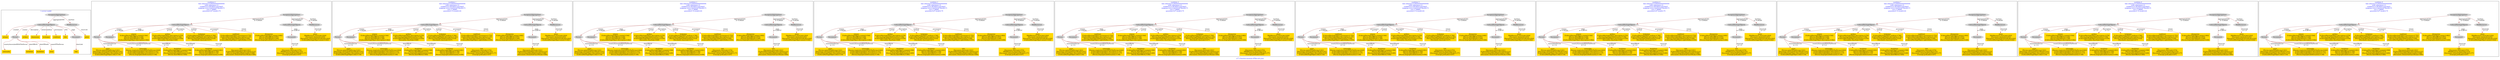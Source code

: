 digraph n0 {
fontcolor="blue"
remincross="true"
label="s17-s-houston-museum-of-fine-arts.json"
subgraph cluster_0 {
label="1-correct model"
n2[style="filled",color="white",fillcolor="lightgray",label="CulturalHeritageObject1"];
n3[shape="plaintext",style="filled",fillcolor="gold",label="artyear"];
n4[style="filled",color="white",fillcolor="lightgray",label="Person1"];
n5[shape="plaintext",style="filled",fillcolor="gold",label="artdesc"];
n6[shape="plaintext",style="filled",fillcolor="gold",label="dimensions"];
n7[shape="plaintext",style="filled",fillcolor="gold",label="technique"];
n8[shape="plaintext",style="filled",fillcolor="gold",label="credittext"];
n9[shape="plaintext",style="filled",fillcolor="gold",label="title"];
n10[style="filled",color="white",fillcolor="lightgray",label="Document1"];
n11[shape="plaintext",style="filled",fillcolor="gold",label="nationality"];
n12[shape="plaintext",style="filled",fillcolor="gold",label="birthDate"];
n13[shape="plaintext",style="filled",fillcolor="gold",label="deathDate"];
n14[shape="plaintext",style="filled",fillcolor="gold",label="artist"];
n15[style="filled",color="white",fillcolor="lightgray",label="EuropeanaAggregation1"];
n16[style="filled",color="white",fillcolor="lightgray",label="WebResource1"];
n17[shape="plaintext",style="filled",fillcolor="gold",label="photo"];
n18[shape="plaintext",style="filled",fillcolor="gold",label="link"];
}
subgraph cluster_1 {
label="candidate 0\nlink coherence:0.9444444444444444\nnode coherence:1.0\nconfidence:0.5819052722078457\nmapping score:0.6245239796248375\ncost:17.96983\n-precision:0.67-recall:0.75"
n20[style="filled",color="white",fillcolor="lightgray",label="CulturalHeritageObject1"];
n21[style="filled",color="white",fillcolor="lightgray",label="Person1"];
n22[style="filled",color="white",fillcolor="lightgray",label="Document1"];
n23[style="filled",color="white",fillcolor="lightgray",label="CulturalHeritageObject2"];
n24[style="filled",color="white",fillcolor="lightgray",label="Document2"];
n25[style="filled",color="white",fillcolor="lightgray",label="EuropeanaAggregation1"];
n26[style="filled",color="white",fillcolor="lightgray",label="WebResource1"];
n27[shape="plaintext",style="filled",fillcolor="gold",label="artist\n[Person,nameOfThePerson,0.421]\n[Document,columnSubClassOfLink,0.231]\n[CulturalHeritageObject,description,0.23]\n[CulturalHeritageObject,title,0.119]"];
n28[shape="plaintext",style="filled",fillcolor="gold",label="artyear\n[CulturalHeritageObject,created,0.544]\n[Person,dateOfBirth,0.226]\n[Person,dateOfDeath,0.168]\n[CulturalHeritageObject,description,0.062]"];
n29[shape="plaintext",style="filled",fillcolor="gold",label="artdesc\n[CulturalHeritageObject,description,0.579]\n[Person,biographicalInformation,0.358]\n[CulturalHeritageObject,provenance,0.034]\n[Document,classLink,0.029]"];
n30[shape="plaintext",style="filled",fillcolor="gold",label="link\n[Document,classLink,0.574]\n[WebResource,classLink,0.212]\n[Document,columnSubClassOfLink,0.177]\n[Concept,prefLabel,0.037]"];
n31[shape="plaintext",style="filled",fillcolor="gold",label="technique\n[CulturalHeritageObject,medium,0.784]\n[CulturalHeritageObject,description,0.181]\n[Person,biographicalInformation,0.018]\n[Document,classLink,0.017]"];
n32[shape="plaintext",style="filled",fillcolor="gold",label="nationality\n[Person,countryAssociatedWithThePerson,0.624]\n[CulturalHeritageObject,description,0.151]\n[CulturalHeritageObject,provenance,0.117]\n[Person,biographicalInformation,0.108]"];
n33[shape="plaintext",style="filled",fillcolor="gold",label="title\n[Document,classLink,0.621]\n[CulturalHeritageObject,description,0.21]\n[Person,biographicalInformation,0.086]\n[Document,columnSubClassOfLink,0.084]"];
n34[shape="plaintext",style="filled",fillcolor="gold",label="deathDate\n[CulturalHeritageObject,created,0.508]\n[Person,dateOfDeath,0.313]\n[Person,biographicalInformation,0.095]\n[Person,dateOfBirth,0.084]"];
n35[shape="plaintext",style="filled",fillcolor="gold",label="birthDate\n[CulturalHeritageObject,created,0.641]\n[Person,dateOfDeath,0.184]\n[Person,dateOfBirth,0.116]\n[Person,biographicalInformation,0.059]"];
n36[shape="plaintext",style="filled",fillcolor="gold",label="credittext\n[CulturalHeritageObject,provenance,0.753]\n[CulturalHeritageObject,description,0.157]\n[Person,biographicalInformation,0.056]\n[CulturalHeritageObject,rightsHolder,0.035]"];
n37[shape="plaintext",style="filled",fillcolor="gold",label="photo\n[WebResource,classLink,0.924]\n[Document,classLink,0.052]\n[Document,columnSubClassOfLink,0.022]\n[CulturalHeritageObject,extent,0.002]"];
n38[shape="plaintext",style="filled",fillcolor="gold",label="dimensions\n[CulturalHeritageObject,extent,0.892]\n[Person,dateOfBirth,0.053]\n[Person,dateOfDeath,0.046]\n[Person,biographicalInformation,0.009]"];
}
subgraph cluster_2 {
label="candidate 1\nlink coherence:0.9444444444444444\nnode coherence:1.0\nconfidence:0.5819052722078457\nmapping score:0.6245239796248375\ncost:17.96983\n-precision:0.72-recall:0.81"
n40[style="filled",color="white",fillcolor="lightgray",label="CulturalHeritageObject1"];
n41[style="filled",color="white",fillcolor="lightgray",label="Person1"];
n42[style="filled",color="white",fillcolor="lightgray",label="Document2"];
n43[style="filled",color="white",fillcolor="lightgray",label="CulturalHeritageObject2"];
n44[style="filled",color="white",fillcolor="lightgray",label="Document1"];
n45[style="filled",color="white",fillcolor="lightgray",label="EuropeanaAggregation1"];
n46[style="filled",color="white",fillcolor="lightgray",label="WebResource1"];
n47[shape="plaintext",style="filled",fillcolor="gold",label="artist\n[Person,nameOfThePerson,0.421]\n[Document,columnSubClassOfLink,0.231]\n[CulturalHeritageObject,description,0.23]\n[CulturalHeritageObject,title,0.119]"];
n48[shape="plaintext",style="filled",fillcolor="gold",label="artyear\n[CulturalHeritageObject,created,0.544]\n[Person,dateOfBirth,0.226]\n[Person,dateOfDeath,0.168]\n[CulturalHeritageObject,description,0.062]"];
n49[shape="plaintext",style="filled",fillcolor="gold",label="artdesc\n[CulturalHeritageObject,description,0.579]\n[Person,biographicalInformation,0.358]\n[CulturalHeritageObject,provenance,0.034]\n[Document,classLink,0.029]"];
n50[shape="plaintext",style="filled",fillcolor="gold",label="link\n[Document,classLink,0.574]\n[WebResource,classLink,0.212]\n[Document,columnSubClassOfLink,0.177]\n[Concept,prefLabel,0.037]"];
n51[shape="plaintext",style="filled",fillcolor="gold",label="technique\n[CulturalHeritageObject,medium,0.784]\n[CulturalHeritageObject,description,0.181]\n[Person,biographicalInformation,0.018]\n[Document,classLink,0.017]"];
n52[shape="plaintext",style="filled",fillcolor="gold",label="nationality\n[Person,countryAssociatedWithThePerson,0.624]\n[CulturalHeritageObject,description,0.151]\n[CulturalHeritageObject,provenance,0.117]\n[Person,biographicalInformation,0.108]"];
n53[shape="plaintext",style="filled",fillcolor="gold",label="title\n[Document,classLink,0.621]\n[CulturalHeritageObject,description,0.21]\n[Person,biographicalInformation,0.086]\n[Document,columnSubClassOfLink,0.084]"];
n54[shape="plaintext",style="filled",fillcolor="gold",label="deathDate\n[CulturalHeritageObject,created,0.508]\n[Person,dateOfDeath,0.313]\n[Person,biographicalInformation,0.095]\n[Person,dateOfBirth,0.084]"];
n55[shape="plaintext",style="filled",fillcolor="gold",label="birthDate\n[CulturalHeritageObject,created,0.641]\n[Person,dateOfDeath,0.184]\n[Person,dateOfBirth,0.116]\n[Person,biographicalInformation,0.059]"];
n56[shape="plaintext",style="filled",fillcolor="gold",label="credittext\n[CulturalHeritageObject,provenance,0.753]\n[CulturalHeritageObject,description,0.157]\n[Person,biographicalInformation,0.056]\n[CulturalHeritageObject,rightsHolder,0.035]"];
n57[shape="plaintext",style="filled",fillcolor="gold",label="photo\n[WebResource,classLink,0.924]\n[Document,classLink,0.052]\n[Document,columnSubClassOfLink,0.022]\n[CulturalHeritageObject,extent,0.002]"];
n58[shape="plaintext",style="filled",fillcolor="gold",label="dimensions\n[CulturalHeritageObject,extent,0.892]\n[Person,dateOfBirth,0.053]\n[Person,dateOfDeath,0.046]\n[Person,biographicalInformation,0.009]"];
}
subgraph cluster_3 {
label="candidate 2\nlink coherence:0.9444444444444444\nnode coherence:1.0\nconfidence:0.5819052722078457\nmapping score:0.6245239796248375\ncost:17.96983\n-precision:0.72-recall:0.81"
n60[style="filled",color="white",fillcolor="lightgray",label="CulturalHeritageObject1"];
n61[style="filled",color="white",fillcolor="lightgray",label="Person1"];
n62[style="filled",color="white",fillcolor="lightgray",label="Document1"];
n63[style="filled",color="white",fillcolor="lightgray",label="CulturalHeritageObject2"];
n64[style="filled",color="white",fillcolor="lightgray",label="Document2"];
n65[style="filled",color="white",fillcolor="lightgray",label="EuropeanaAggregation1"];
n66[style="filled",color="white",fillcolor="lightgray",label="WebResource1"];
n67[shape="plaintext",style="filled",fillcolor="gold",label="artist\n[Person,nameOfThePerson,0.421]\n[Document,columnSubClassOfLink,0.231]\n[CulturalHeritageObject,description,0.23]\n[CulturalHeritageObject,title,0.119]"];
n68[shape="plaintext",style="filled",fillcolor="gold",label="artyear\n[CulturalHeritageObject,created,0.544]\n[Person,dateOfBirth,0.226]\n[Person,dateOfDeath,0.168]\n[CulturalHeritageObject,description,0.062]"];
n69[shape="plaintext",style="filled",fillcolor="gold",label="artdesc\n[CulturalHeritageObject,description,0.579]\n[Person,biographicalInformation,0.358]\n[CulturalHeritageObject,provenance,0.034]\n[Document,classLink,0.029]"];
n70[shape="plaintext",style="filled",fillcolor="gold",label="title\n[Document,classLink,0.621]\n[CulturalHeritageObject,description,0.21]\n[Person,biographicalInformation,0.086]\n[Document,columnSubClassOfLink,0.084]"];
n71[shape="plaintext",style="filled",fillcolor="gold",label="technique\n[CulturalHeritageObject,medium,0.784]\n[CulturalHeritageObject,description,0.181]\n[Person,biographicalInformation,0.018]\n[Document,classLink,0.017]"];
n72[shape="plaintext",style="filled",fillcolor="gold",label="nationality\n[Person,countryAssociatedWithThePerson,0.624]\n[CulturalHeritageObject,description,0.151]\n[CulturalHeritageObject,provenance,0.117]\n[Person,biographicalInformation,0.108]"];
n73[shape="plaintext",style="filled",fillcolor="gold",label="link\n[Document,classLink,0.574]\n[WebResource,classLink,0.212]\n[Document,columnSubClassOfLink,0.177]\n[Concept,prefLabel,0.037]"];
n74[shape="plaintext",style="filled",fillcolor="gold",label="deathDate\n[CulturalHeritageObject,created,0.508]\n[Person,dateOfDeath,0.313]\n[Person,biographicalInformation,0.095]\n[Person,dateOfBirth,0.084]"];
n75[shape="plaintext",style="filled",fillcolor="gold",label="birthDate\n[CulturalHeritageObject,created,0.641]\n[Person,dateOfDeath,0.184]\n[Person,dateOfBirth,0.116]\n[Person,biographicalInformation,0.059]"];
n76[shape="plaintext",style="filled",fillcolor="gold",label="credittext\n[CulturalHeritageObject,provenance,0.753]\n[CulturalHeritageObject,description,0.157]\n[Person,biographicalInformation,0.056]\n[CulturalHeritageObject,rightsHolder,0.035]"];
n77[shape="plaintext",style="filled",fillcolor="gold",label="photo\n[WebResource,classLink,0.924]\n[Document,classLink,0.052]\n[Document,columnSubClassOfLink,0.022]\n[CulturalHeritageObject,extent,0.002]"];
n78[shape="plaintext",style="filled",fillcolor="gold",label="dimensions\n[CulturalHeritageObject,extent,0.892]\n[Person,dateOfBirth,0.053]\n[Person,dateOfDeath,0.046]\n[Person,biographicalInformation,0.009]"];
}
subgraph cluster_4 {
label="candidate 3\nlink coherence:0.9444444444444444\nnode coherence:1.0\nconfidence:0.5819052722078457\nmapping score:0.6245239796248375\ncost:17.96983\n-precision:0.67-recall:0.75"
n80[style="filled",color="white",fillcolor="lightgray",label="CulturalHeritageObject1"];
n81[style="filled",color="white",fillcolor="lightgray",label="Person1"];
n82[style="filled",color="white",fillcolor="lightgray",label="Document2"];
n83[style="filled",color="white",fillcolor="lightgray",label="CulturalHeritageObject2"];
n84[style="filled",color="white",fillcolor="lightgray",label="Document1"];
n85[style="filled",color="white",fillcolor="lightgray",label="EuropeanaAggregation1"];
n86[style="filled",color="white",fillcolor="lightgray",label="WebResource1"];
n87[shape="plaintext",style="filled",fillcolor="gold",label="artist\n[Person,nameOfThePerson,0.421]\n[Document,columnSubClassOfLink,0.231]\n[CulturalHeritageObject,description,0.23]\n[CulturalHeritageObject,title,0.119]"];
n88[shape="plaintext",style="filled",fillcolor="gold",label="artyear\n[CulturalHeritageObject,created,0.544]\n[Person,dateOfBirth,0.226]\n[Person,dateOfDeath,0.168]\n[CulturalHeritageObject,description,0.062]"];
n89[shape="plaintext",style="filled",fillcolor="gold",label="artdesc\n[CulturalHeritageObject,description,0.579]\n[Person,biographicalInformation,0.358]\n[CulturalHeritageObject,provenance,0.034]\n[Document,classLink,0.029]"];
n90[shape="plaintext",style="filled",fillcolor="gold",label="title\n[Document,classLink,0.621]\n[CulturalHeritageObject,description,0.21]\n[Person,biographicalInformation,0.086]\n[Document,columnSubClassOfLink,0.084]"];
n91[shape="plaintext",style="filled",fillcolor="gold",label="technique\n[CulturalHeritageObject,medium,0.784]\n[CulturalHeritageObject,description,0.181]\n[Person,biographicalInformation,0.018]\n[Document,classLink,0.017]"];
n92[shape="plaintext",style="filled",fillcolor="gold",label="nationality\n[Person,countryAssociatedWithThePerson,0.624]\n[CulturalHeritageObject,description,0.151]\n[CulturalHeritageObject,provenance,0.117]\n[Person,biographicalInformation,0.108]"];
n93[shape="plaintext",style="filled",fillcolor="gold",label="link\n[Document,classLink,0.574]\n[WebResource,classLink,0.212]\n[Document,columnSubClassOfLink,0.177]\n[Concept,prefLabel,0.037]"];
n94[shape="plaintext",style="filled",fillcolor="gold",label="deathDate\n[CulturalHeritageObject,created,0.508]\n[Person,dateOfDeath,0.313]\n[Person,biographicalInformation,0.095]\n[Person,dateOfBirth,0.084]"];
n95[shape="plaintext",style="filled",fillcolor="gold",label="birthDate\n[CulturalHeritageObject,created,0.641]\n[Person,dateOfDeath,0.184]\n[Person,dateOfBirth,0.116]\n[Person,biographicalInformation,0.059]"];
n96[shape="plaintext",style="filled",fillcolor="gold",label="credittext\n[CulturalHeritageObject,provenance,0.753]\n[CulturalHeritageObject,description,0.157]\n[Person,biographicalInformation,0.056]\n[CulturalHeritageObject,rightsHolder,0.035]"];
n97[shape="plaintext",style="filled",fillcolor="gold",label="photo\n[WebResource,classLink,0.924]\n[Document,classLink,0.052]\n[Document,columnSubClassOfLink,0.022]\n[CulturalHeritageObject,extent,0.002]"];
n98[shape="plaintext",style="filled",fillcolor="gold",label="dimensions\n[CulturalHeritageObject,extent,0.892]\n[Person,dateOfBirth,0.053]\n[Person,dateOfDeath,0.046]\n[Person,biographicalInformation,0.009]"];
}
subgraph cluster_5 {
label="candidate 4\nlink coherence:0.9444444444444444\nnode coherence:1.0\nconfidence:0.5819052722078457\nmapping score:0.6245239796248375\ncost:17.96983\n-precision:0.67-recall:0.75"
n100[style="filled",color="white",fillcolor="lightgray",label="CulturalHeritageObject1"];
n101[style="filled",color="white",fillcolor="lightgray",label="Person1"];
n102[style="filled",color="white",fillcolor="lightgray",label="Document1"];
n103[style="filled",color="white",fillcolor="lightgray",label="CulturalHeritageObject2"];
n104[style="filled",color="white",fillcolor="lightgray",label="Document2"];
n105[style="filled",color="white",fillcolor="lightgray",label="EuropeanaAggregation1"];
n106[style="filled",color="white",fillcolor="lightgray",label="WebResource1"];
n107[shape="plaintext",style="filled",fillcolor="gold",label="credittext\n[CulturalHeritageObject,provenance,0.753]\n[CulturalHeritageObject,description,0.157]\n[Person,biographicalInformation,0.056]\n[CulturalHeritageObject,rightsHolder,0.035]"];
n108[shape="plaintext",style="filled",fillcolor="gold",label="artist\n[Person,nameOfThePerson,0.421]\n[Document,columnSubClassOfLink,0.231]\n[CulturalHeritageObject,description,0.23]\n[CulturalHeritageObject,title,0.119]"];
n109[shape="plaintext",style="filled",fillcolor="gold",label="artyear\n[CulturalHeritageObject,created,0.544]\n[Person,dateOfBirth,0.226]\n[Person,dateOfDeath,0.168]\n[CulturalHeritageObject,description,0.062]"];
n110[shape="plaintext",style="filled",fillcolor="gold",label="artdesc\n[CulturalHeritageObject,description,0.579]\n[Person,biographicalInformation,0.358]\n[CulturalHeritageObject,provenance,0.034]\n[Document,classLink,0.029]"];
n111[shape="plaintext",style="filled",fillcolor="gold",label="link\n[Document,classLink,0.574]\n[WebResource,classLink,0.212]\n[Document,columnSubClassOfLink,0.177]\n[Concept,prefLabel,0.037]"];
n112[shape="plaintext",style="filled",fillcolor="gold",label="technique\n[CulturalHeritageObject,medium,0.784]\n[CulturalHeritageObject,description,0.181]\n[Person,biographicalInformation,0.018]\n[Document,classLink,0.017]"];
n113[shape="plaintext",style="filled",fillcolor="gold",label="nationality\n[Person,countryAssociatedWithThePerson,0.624]\n[CulturalHeritageObject,description,0.151]\n[CulturalHeritageObject,provenance,0.117]\n[Person,biographicalInformation,0.108]"];
n114[shape="plaintext",style="filled",fillcolor="gold",label="title\n[Document,classLink,0.621]\n[CulturalHeritageObject,description,0.21]\n[Person,biographicalInformation,0.086]\n[Document,columnSubClassOfLink,0.084]"];
n115[shape="plaintext",style="filled",fillcolor="gold",label="deathDate\n[CulturalHeritageObject,created,0.508]\n[Person,dateOfDeath,0.313]\n[Person,biographicalInformation,0.095]\n[Person,dateOfBirth,0.084]"];
n116[shape="plaintext",style="filled",fillcolor="gold",label="birthDate\n[CulturalHeritageObject,created,0.641]\n[Person,dateOfDeath,0.184]\n[Person,dateOfBirth,0.116]\n[Person,biographicalInformation,0.059]"];
n117[shape="plaintext",style="filled",fillcolor="gold",label="photo\n[WebResource,classLink,0.924]\n[Document,classLink,0.052]\n[Document,columnSubClassOfLink,0.022]\n[CulturalHeritageObject,extent,0.002]"];
n118[shape="plaintext",style="filled",fillcolor="gold",label="dimensions\n[CulturalHeritageObject,extent,0.892]\n[Person,dateOfBirth,0.053]\n[Person,dateOfDeath,0.046]\n[Person,biographicalInformation,0.009]"];
}
subgraph cluster_6 {
label="candidate 5\nlink coherence:0.9444444444444444\nnode coherence:1.0\nconfidence:0.5819052722078457\nmapping score:0.6245239796248375\ncost:17.96983\n-precision:0.72-recall:0.81"
n120[style="filled",color="white",fillcolor="lightgray",label="CulturalHeritageObject1"];
n121[style="filled",color="white",fillcolor="lightgray",label="Person1"];
n122[style="filled",color="white",fillcolor="lightgray",label="Document2"];
n123[style="filled",color="white",fillcolor="lightgray",label="CulturalHeritageObject2"];
n124[style="filled",color="white",fillcolor="lightgray",label="Document1"];
n125[style="filled",color="white",fillcolor="lightgray",label="EuropeanaAggregation1"];
n126[style="filled",color="white",fillcolor="lightgray",label="WebResource1"];
n127[shape="plaintext",style="filled",fillcolor="gold",label="credittext\n[CulturalHeritageObject,provenance,0.753]\n[CulturalHeritageObject,description,0.157]\n[Person,biographicalInformation,0.056]\n[CulturalHeritageObject,rightsHolder,0.035]"];
n128[shape="plaintext",style="filled",fillcolor="gold",label="artist\n[Person,nameOfThePerson,0.421]\n[Document,columnSubClassOfLink,0.231]\n[CulturalHeritageObject,description,0.23]\n[CulturalHeritageObject,title,0.119]"];
n129[shape="plaintext",style="filled",fillcolor="gold",label="artyear\n[CulturalHeritageObject,created,0.544]\n[Person,dateOfBirth,0.226]\n[Person,dateOfDeath,0.168]\n[CulturalHeritageObject,description,0.062]"];
n130[shape="plaintext",style="filled",fillcolor="gold",label="artdesc\n[CulturalHeritageObject,description,0.579]\n[Person,biographicalInformation,0.358]\n[CulturalHeritageObject,provenance,0.034]\n[Document,classLink,0.029]"];
n131[shape="plaintext",style="filled",fillcolor="gold",label="link\n[Document,classLink,0.574]\n[WebResource,classLink,0.212]\n[Document,columnSubClassOfLink,0.177]\n[Concept,prefLabel,0.037]"];
n132[shape="plaintext",style="filled",fillcolor="gold",label="technique\n[CulturalHeritageObject,medium,0.784]\n[CulturalHeritageObject,description,0.181]\n[Person,biographicalInformation,0.018]\n[Document,classLink,0.017]"];
n133[shape="plaintext",style="filled",fillcolor="gold",label="nationality\n[Person,countryAssociatedWithThePerson,0.624]\n[CulturalHeritageObject,description,0.151]\n[CulturalHeritageObject,provenance,0.117]\n[Person,biographicalInformation,0.108]"];
n134[shape="plaintext",style="filled",fillcolor="gold",label="title\n[Document,classLink,0.621]\n[CulturalHeritageObject,description,0.21]\n[Person,biographicalInformation,0.086]\n[Document,columnSubClassOfLink,0.084]"];
n135[shape="plaintext",style="filled",fillcolor="gold",label="deathDate\n[CulturalHeritageObject,created,0.508]\n[Person,dateOfDeath,0.313]\n[Person,biographicalInformation,0.095]\n[Person,dateOfBirth,0.084]"];
n136[shape="plaintext",style="filled",fillcolor="gold",label="birthDate\n[CulturalHeritageObject,created,0.641]\n[Person,dateOfDeath,0.184]\n[Person,dateOfBirth,0.116]\n[Person,biographicalInformation,0.059]"];
n137[shape="plaintext",style="filled",fillcolor="gold",label="photo\n[WebResource,classLink,0.924]\n[Document,classLink,0.052]\n[Document,columnSubClassOfLink,0.022]\n[CulturalHeritageObject,extent,0.002]"];
n138[shape="plaintext",style="filled",fillcolor="gold",label="dimensions\n[CulturalHeritageObject,extent,0.892]\n[Person,dateOfBirth,0.053]\n[Person,dateOfDeath,0.046]\n[Person,biographicalInformation,0.009]"];
}
subgraph cluster_7 {
label="candidate 6\nlink coherence:0.9444444444444444\nnode coherence:1.0\nconfidence:0.5819052722078457\nmapping score:0.6245239796248375\ncost:17.96993\n-precision:0.67-recall:0.75"
n140[style="filled",color="white",fillcolor="lightgray",label="CulturalHeritageObject1"];
n141[style="filled",color="white",fillcolor="lightgray",label="Person2"];
n142[style="filled",color="white",fillcolor="lightgray",label="Document1"];
n143[style="filled",color="white",fillcolor="lightgray",label="CulturalHeritageObject2"];
n144[style="filled",color="white",fillcolor="lightgray",label="Document2"];
n145[style="filled",color="white",fillcolor="lightgray",label="EuropeanaAggregation1"];
n146[style="filled",color="white",fillcolor="lightgray",label="WebResource1"];
n147[shape="plaintext",style="filled",fillcolor="gold",label="artist\n[Person,nameOfThePerson,0.421]\n[Document,columnSubClassOfLink,0.231]\n[CulturalHeritageObject,description,0.23]\n[CulturalHeritageObject,title,0.119]"];
n148[shape="plaintext",style="filled",fillcolor="gold",label="artyear\n[CulturalHeritageObject,created,0.544]\n[Person,dateOfBirth,0.226]\n[Person,dateOfDeath,0.168]\n[CulturalHeritageObject,description,0.062]"];
n149[shape="plaintext",style="filled",fillcolor="gold",label="artdesc\n[CulturalHeritageObject,description,0.579]\n[Person,biographicalInformation,0.358]\n[CulturalHeritageObject,provenance,0.034]\n[Document,classLink,0.029]"];
n150[shape="plaintext",style="filled",fillcolor="gold",label="link\n[Document,classLink,0.574]\n[WebResource,classLink,0.212]\n[Document,columnSubClassOfLink,0.177]\n[Concept,prefLabel,0.037]"];
n151[shape="plaintext",style="filled",fillcolor="gold",label="technique\n[CulturalHeritageObject,medium,0.784]\n[CulturalHeritageObject,description,0.181]\n[Person,biographicalInformation,0.018]\n[Document,classLink,0.017]"];
n152[shape="plaintext",style="filled",fillcolor="gold",label="title\n[Document,classLink,0.621]\n[CulturalHeritageObject,description,0.21]\n[Person,biographicalInformation,0.086]\n[Document,columnSubClassOfLink,0.084]"];
n153[shape="plaintext",style="filled",fillcolor="gold",label="nationality\n[Person,countryAssociatedWithThePerson,0.624]\n[CulturalHeritageObject,description,0.151]\n[CulturalHeritageObject,provenance,0.117]\n[Person,biographicalInformation,0.108]"];
n154[shape="plaintext",style="filled",fillcolor="gold",label="birthDate\n[CulturalHeritageObject,created,0.641]\n[Person,dateOfDeath,0.184]\n[Person,dateOfBirth,0.116]\n[Person,biographicalInformation,0.059]"];
n155[shape="plaintext",style="filled",fillcolor="gold",label="deathDate\n[CulturalHeritageObject,created,0.508]\n[Person,dateOfDeath,0.313]\n[Person,biographicalInformation,0.095]\n[Person,dateOfBirth,0.084]"];
n156[shape="plaintext",style="filled",fillcolor="gold",label="credittext\n[CulturalHeritageObject,provenance,0.753]\n[CulturalHeritageObject,description,0.157]\n[Person,biographicalInformation,0.056]\n[CulturalHeritageObject,rightsHolder,0.035]"];
n157[shape="plaintext",style="filled",fillcolor="gold",label="photo\n[WebResource,classLink,0.924]\n[Document,classLink,0.052]\n[Document,columnSubClassOfLink,0.022]\n[CulturalHeritageObject,extent,0.002]"];
n158[shape="plaintext",style="filled",fillcolor="gold",label="dimensions\n[CulturalHeritageObject,extent,0.892]\n[Person,dateOfBirth,0.053]\n[Person,dateOfDeath,0.046]\n[Person,biographicalInformation,0.009]"];
}
subgraph cluster_8 {
label="candidate 7\nlink coherence:0.9444444444444444\nnode coherence:1.0\nconfidence:0.5819052722078457\nmapping score:0.6245239796248375\ncost:17.96993\n-precision:0.72-recall:0.81"
n160[style="filled",color="white",fillcolor="lightgray",label="CulturalHeritageObject1"];
n161[style="filled",color="white",fillcolor="lightgray",label="Person2"];
n162[style="filled",color="white",fillcolor="lightgray",label="Document2"];
n163[style="filled",color="white",fillcolor="lightgray",label="CulturalHeritageObject2"];
n164[style="filled",color="white",fillcolor="lightgray",label="Document1"];
n165[style="filled",color="white",fillcolor="lightgray",label="EuropeanaAggregation1"];
n166[style="filled",color="white",fillcolor="lightgray",label="WebResource1"];
n167[shape="plaintext",style="filled",fillcolor="gold",label="artist\n[Person,nameOfThePerson,0.421]\n[Document,columnSubClassOfLink,0.231]\n[CulturalHeritageObject,description,0.23]\n[CulturalHeritageObject,title,0.119]"];
n168[shape="plaintext",style="filled",fillcolor="gold",label="artyear\n[CulturalHeritageObject,created,0.544]\n[Person,dateOfBirth,0.226]\n[Person,dateOfDeath,0.168]\n[CulturalHeritageObject,description,0.062]"];
n169[shape="plaintext",style="filled",fillcolor="gold",label="artdesc\n[CulturalHeritageObject,description,0.579]\n[Person,biographicalInformation,0.358]\n[CulturalHeritageObject,provenance,0.034]\n[Document,classLink,0.029]"];
n170[shape="plaintext",style="filled",fillcolor="gold",label="link\n[Document,classLink,0.574]\n[WebResource,classLink,0.212]\n[Document,columnSubClassOfLink,0.177]\n[Concept,prefLabel,0.037]"];
n171[shape="plaintext",style="filled",fillcolor="gold",label="technique\n[CulturalHeritageObject,medium,0.784]\n[CulturalHeritageObject,description,0.181]\n[Person,biographicalInformation,0.018]\n[Document,classLink,0.017]"];
n172[shape="plaintext",style="filled",fillcolor="gold",label="title\n[Document,classLink,0.621]\n[CulturalHeritageObject,description,0.21]\n[Person,biographicalInformation,0.086]\n[Document,columnSubClassOfLink,0.084]"];
n173[shape="plaintext",style="filled",fillcolor="gold",label="nationality\n[Person,countryAssociatedWithThePerson,0.624]\n[CulturalHeritageObject,description,0.151]\n[CulturalHeritageObject,provenance,0.117]\n[Person,biographicalInformation,0.108]"];
n174[shape="plaintext",style="filled",fillcolor="gold",label="birthDate\n[CulturalHeritageObject,created,0.641]\n[Person,dateOfDeath,0.184]\n[Person,dateOfBirth,0.116]\n[Person,biographicalInformation,0.059]"];
n175[shape="plaintext",style="filled",fillcolor="gold",label="deathDate\n[CulturalHeritageObject,created,0.508]\n[Person,dateOfDeath,0.313]\n[Person,biographicalInformation,0.095]\n[Person,dateOfBirth,0.084]"];
n176[shape="plaintext",style="filled",fillcolor="gold",label="credittext\n[CulturalHeritageObject,provenance,0.753]\n[CulturalHeritageObject,description,0.157]\n[Person,biographicalInformation,0.056]\n[CulturalHeritageObject,rightsHolder,0.035]"];
n177[shape="plaintext",style="filled",fillcolor="gold",label="photo\n[WebResource,classLink,0.924]\n[Document,classLink,0.052]\n[Document,columnSubClassOfLink,0.022]\n[CulturalHeritageObject,extent,0.002]"];
n178[shape="plaintext",style="filled",fillcolor="gold",label="dimensions\n[CulturalHeritageObject,extent,0.892]\n[Person,dateOfBirth,0.053]\n[Person,dateOfDeath,0.046]\n[Person,biographicalInformation,0.009]"];
}
subgraph cluster_9 {
label="candidate 8\nlink coherence:0.9444444444444444\nnode coherence:1.0\nconfidence:0.5819052722078457\nmapping score:0.6245239796248375\ncost:17.96993\n-precision:0.72-recall:0.81"
n180[style="filled",color="white",fillcolor="lightgray",label="CulturalHeritageObject1"];
n181[style="filled",color="white",fillcolor="lightgray",label="Person2"];
n182[style="filled",color="white",fillcolor="lightgray",label="Document1"];
n183[style="filled",color="white",fillcolor="lightgray",label="CulturalHeritageObject2"];
n184[style="filled",color="white",fillcolor="lightgray",label="Document2"];
n185[style="filled",color="white",fillcolor="lightgray",label="EuropeanaAggregation1"];
n186[style="filled",color="white",fillcolor="lightgray",label="WebResource1"];
n187[shape="plaintext",style="filled",fillcolor="gold",label="artist\n[Person,nameOfThePerson,0.421]\n[Document,columnSubClassOfLink,0.231]\n[CulturalHeritageObject,description,0.23]\n[CulturalHeritageObject,title,0.119]"];
n188[shape="plaintext",style="filled",fillcolor="gold",label="artyear\n[CulturalHeritageObject,created,0.544]\n[Person,dateOfBirth,0.226]\n[Person,dateOfDeath,0.168]\n[CulturalHeritageObject,description,0.062]"];
n189[shape="plaintext",style="filled",fillcolor="gold",label="artdesc\n[CulturalHeritageObject,description,0.579]\n[Person,biographicalInformation,0.358]\n[CulturalHeritageObject,provenance,0.034]\n[Document,classLink,0.029]"];
n190[shape="plaintext",style="filled",fillcolor="gold",label="title\n[Document,classLink,0.621]\n[CulturalHeritageObject,description,0.21]\n[Person,biographicalInformation,0.086]\n[Document,columnSubClassOfLink,0.084]"];
n191[shape="plaintext",style="filled",fillcolor="gold",label="technique\n[CulturalHeritageObject,medium,0.784]\n[CulturalHeritageObject,description,0.181]\n[Person,biographicalInformation,0.018]\n[Document,classLink,0.017]"];
n192[shape="plaintext",style="filled",fillcolor="gold",label="link\n[Document,classLink,0.574]\n[WebResource,classLink,0.212]\n[Document,columnSubClassOfLink,0.177]\n[Concept,prefLabel,0.037]"];
n193[shape="plaintext",style="filled",fillcolor="gold",label="nationality\n[Person,countryAssociatedWithThePerson,0.624]\n[CulturalHeritageObject,description,0.151]\n[CulturalHeritageObject,provenance,0.117]\n[Person,biographicalInformation,0.108]"];
n194[shape="plaintext",style="filled",fillcolor="gold",label="birthDate\n[CulturalHeritageObject,created,0.641]\n[Person,dateOfDeath,0.184]\n[Person,dateOfBirth,0.116]\n[Person,biographicalInformation,0.059]"];
n195[shape="plaintext",style="filled",fillcolor="gold",label="deathDate\n[CulturalHeritageObject,created,0.508]\n[Person,dateOfDeath,0.313]\n[Person,biographicalInformation,0.095]\n[Person,dateOfBirth,0.084]"];
n196[shape="plaintext",style="filled",fillcolor="gold",label="credittext\n[CulturalHeritageObject,provenance,0.753]\n[CulturalHeritageObject,description,0.157]\n[Person,biographicalInformation,0.056]\n[CulturalHeritageObject,rightsHolder,0.035]"];
n197[shape="plaintext",style="filled",fillcolor="gold",label="photo\n[WebResource,classLink,0.924]\n[Document,classLink,0.052]\n[Document,columnSubClassOfLink,0.022]\n[CulturalHeritageObject,extent,0.002]"];
n198[shape="plaintext",style="filled",fillcolor="gold",label="dimensions\n[CulturalHeritageObject,extent,0.892]\n[Person,dateOfBirth,0.053]\n[Person,dateOfDeath,0.046]\n[Person,biographicalInformation,0.009]"];
}
subgraph cluster_10 {
label="candidate 9\nlink coherence:0.9444444444444444\nnode coherence:1.0\nconfidence:0.5819052722078457\nmapping score:0.6245239796248375\ncost:17.96993\n-precision:0.67-recall:0.75"
n200[style="filled",color="white",fillcolor="lightgray",label="CulturalHeritageObject1"];
n201[style="filled",color="white",fillcolor="lightgray",label="Person2"];
n202[style="filled",color="white",fillcolor="lightgray",label="Document2"];
n203[style="filled",color="white",fillcolor="lightgray",label="CulturalHeritageObject2"];
n204[style="filled",color="white",fillcolor="lightgray",label="Document1"];
n205[style="filled",color="white",fillcolor="lightgray",label="EuropeanaAggregation1"];
n206[style="filled",color="white",fillcolor="lightgray",label="WebResource1"];
n207[shape="plaintext",style="filled",fillcolor="gold",label="artist\n[Person,nameOfThePerson,0.421]\n[Document,columnSubClassOfLink,0.231]\n[CulturalHeritageObject,description,0.23]\n[CulturalHeritageObject,title,0.119]"];
n208[shape="plaintext",style="filled",fillcolor="gold",label="artyear\n[CulturalHeritageObject,created,0.544]\n[Person,dateOfBirth,0.226]\n[Person,dateOfDeath,0.168]\n[CulturalHeritageObject,description,0.062]"];
n209[shape="plaintext",style="filled",fillcolor="gold",label="artdesc\n[CulturalHeritageObject,description,0.579]\n[Person,biographicalInformation,0.358]\n[CulturalHeritageObject,provenance,0.034]\n[Document,classLink,0.029]"];
n210[shape="plaintext",style="filled",fillcolor="gold",label="title\n[Document,classLink,0.621]\n[CulturalHeritageObject,description,0.21]\n[Person,biographicalInformation,0.086]\n[Document,columnSubClassOfLink,0.084]"];
n211[shape="plaintext",style="filled",fillcolor="gold",label="technique\n[CulturalHeritageObject,medium,0.784]\n[CulturalHeritageObject,description,0.181]\n[Person,biographicalInformation,0.018]\n[Document,classLink,0.017]"];
n212[shape="plaintext",style="filled",fillcolor="gold",label="link\n[Document,classLink,0.574]\n[WebResource,classLink,0.212]\n[Document,columnSubClassOfLink,0.177]\n[Concept,prefLabel,0.037]"];
n213[shape="plaintext",style="filled",fillcolor="gold",label="nationality\n[Person,countryAssociatedWithThePerson,0.624]\n[CulturalHeritageObject,description,0.151]\n[CulturalHeritageObject,provenance,0.117]\n[Person,biographicalInformation,0.108]"];
n214[shape="plaintext",style="filled",fillcolor="gold",label="birthDate\n[CulturalHeritageObject,created,0.641]\n[Person,dateOfDeath,0.184]\n[Person,dateOfBirth,0.116]\n[Person,biographicalInformation,0.059]"];
n215[shape="plaintext",style="filled",fillcolor="gold",label="deathDate\n[CulturalHeritageObject,created,0.508]\n[Person,dateOfDeath,0.313]\n[Person,biographicalInformation,0.095]\n[Person,dateOfBirth,0.084]"];
n216[shape="plaintext",style="filled",fillcolor="gold",label="credittext\n[CulturalHeritageObject,provenance,0.753]\n[CulturalHeritageObject,description,0.157]\n[Person,biographicalInformation,0.056]\n[CulturalHeritageObject,rightsHolder,0.035]"];
n217[shape="plaintext",style="filled",fillcolor="gold",label="photo\n[WebResource,classLink,0.924]\n[Document,classLink,0.052]\n[Document,columnSubClassOfLink,0.022]\n[CulturalHeritageObject,extent,0.002]"];
n218[shape="plaintext",style="filled",fillcolor="gold",label="dimensions\n[CulturalHeritageObject,extent,0.892]\n[Person,dateOfBirth,0.053]\n[Person,dateOfDeath,0.046]\n[Person,biographicalInformation,0.009]"];
}
n2 -> n3[color="brown",fontcolor="black",label="created"]
n2 -> n4[color="brown",fontcolor="black",label="creator"]
n2 -> n5[color="brown",fontcolor="black",label="description"]
n2 -> n6[color="brown",fontcolor="black",label="extent"]
n2 -> n7[color="brown",fontcolor="black",label="medium"]
n2 -> n8[color="brown",fontcolor="black",label="provenance"]
n2 -> n9[color="brown",fontcolor="black",label="title"]
n2 -> n10[color="brown",fontcolor="black",label="page"]
n4 -> n11[color="brown",fontcolor="black",label="countryAssociatedWithThePerson"]
n4 -> n12[color="brown",fontcolor="black",label="dateOfBirth"]
n4 -> n13[color="brown",fontcolor="black",label="dateOfDeath"]
n4 -> n14[color="brown",fontcolor="black",label="nameOfThePerson"]
n15 -> n2[color="brown",fontcolor="black",label="aggregatedCHO"]
n15 -> n16[color="brown",fontcolor="black",label="hasView"]
n16 -> n17[color="brown",fontcolor="black",label="classLink"]
n10 -> n18[color="brown",fontcolor="black",label="classLink"]
n20 -> n21[color="brown",fontcolor="black",label="creator\nw=0.99294"]
n20 -> n22[color="brown",fontcolor="black",label="page\nw=0.99757"]
n23 -> n24[color="brown",fontcolor="black",label="page\nw=0.99757"]
n25 -> n20[color="brown",fontcolor="black",label="aggregatedCHO\nw=0.99405"]
n25 -> n23[color="brown",fontcolor="black",label="aggregatedCHO\nw=0.99405"]
n25 -> n26[color="brown",fontcolor="black",label="hasView\nw=0.99365"]
n21 -> n27[color="brown",fontcolor="black",label="nameOfThePerson\nw=1.0"]
n20 -> n28[color="brown",fontcolor="black",label="created\nw=1.0"]
n20 -> n29[color="brown",fontcolor="black",label="description\nw=1.0"]
n24 -> n30[color="brown",fontcolor="black",label="classLink\nw=1.0"]
n20 -> n31[color="brown",fontcolor="black",label="medium\nw=1.0"]
n21 -> n32[color="brown",fontcolor="black",label="countryAssociatedWithThePerson\nw=1.0"]
n22 -> n33[color="brown",fontcolor="black",label="classLink\nw=1.0"]
n21 -> n34[color="brown",fontcolor="black",label="dateOfBirth\nw=1.0"]
n21 -> n35[color="brown",fontcolor="black",label="dateOfDeath\nw=1.0"]
n20 -> n36[color="brown",fontcolor="black",label="provenance\nw=1.0"]
n26 -> n37[color="brown",fontcolor="black",label="classLink\nw=1.0"]
n20 -> n38[color="brown",fontcolor="black",label="extent\nw=1.0"]
n40 -> n41[color="brown",fontcolor="black",label="creator\nw=0.99294"]
n40 -> n42[color="brown",fontcolor="black",label="page\nw=0.99757"]
n43 -> n44[color="brown",fontcolor="black",label="page\nw=0.99757"]
n45 -> n40[color="brown",fontcolor="black",label="aggregatedCHO\nw=0.99405"]
n45 -> n43[color="brown",fontcolor="black",label="aggregatedCHO\nw=0.99405"]
n45 -> n46[color="brown",fontcolor="black",label="hasView\nw=0.99365"]
n41 -> n47[color="brown",fontcolor="black",label="nameOfThePerson\nw=1.0"]
n40 -> n48[color="brown",fontcolor="black",label="created\nw=1.0"]
n40 -> n49[color="brown",fontcolor="black",label="description\nw=1.0"]
n42 -> n50[color="brown",fontcolor="black",label="classLink\nw=1.0"]
n40 -> n51[color="brown",fontcolor="black",label="medium\nw=1.0"]
n41 -> n52[color="brown",fontcolor="black",label="countryAssociatedWithThePerson\nw=1.0"]
n44 -> n53[color="brown",fontcolor="black",label="classLink\nw=1.0"]
n41 -> n54[color="brown",fontcolor="black",label="dateOfBirth\nw=1.0"]
n41 -> n55[color="brown",fontcolor="black",label="dateOfDeath\nw=1.0"]
n40 -> n56[color="brown",fontcolor="black",label="provenance\nw=1.0"]
n46 -> n57[color="brown",fontcolor="black",label="classLink\nw=1.0"]
n40 -> n58[color="brown",fontcolor="black",label="extent\nw=1.0"]
n60 -> n61[color="brown",fontcolor="black",label="creator\nw=0.99294"]
n60 -> n62[color="brown",fontcolor="black",label="page\nw=0.99757"]
n63 -> n64[color="brown",fontcolor="black",label="page\nw=0.99757"]
n65 -> n60[color="brown",fontcolor="black",label="aggregatedCHO\nw=0.99405"]
n65 -> n63[color="brown",fontcolor="black",label="aggregatedCHO\nw=0.99405"]
n65 -> n66[color="brown",fontcolor="black",label="hasView\nw=0.99365"]
n61 -> n67[color="brown",fontcolor="black",label="nameOfThePerson\nw=1.0"]
n60 -> n68[color="brown",fontcolor="black",label="created\nw=1.0"]
n60 -> n69[color="brown",fontcolor="black",label="description\nw=1.0"]
n64 -> n70[color="brown",fontcolor="black",label="classLink\nw=1.0"]
n60 -> n71[color="brown",fontcolor="black",label="medium\nw=1.0"]
n61 -> n72[color="brown",fontcolor="black",label="countryAssociatedWithThePerson\nw=1.0"]
n62 -> n73[color="brown",fontcolor="black",label="classLink\nw=1.0"]
n61 -> n74[color="brown",fontcolor="black",label="dateOfBirth\nw=1.0"]
n61 -> n75[color="brown",fontcolor="black",label="dateOfDeath\nw=1.0"]
n60 -> n76[color="brown",fontcolor="black",label="provenance\nw=1.0"]
n66 -> n77[color="brown",fontcolor="black",label="classLink\nw=1.0"]
n60 -> n78[color="brown",fontcolor="black",label="extent\nw=1.0"]
n80 -> n81[color="brown",fontcolor="black",label="creator\nw=0.99294"]
n80 -> n82[color="brown",fontcolor="black",label="page\nw=0.99757"]
n83 -> n84[color="brown",fontcolor="black",label="page\nw=0.99757"]
n85 -> n80[color="brown",fontcolor="black",label="aggregatedCHO\nw=0.99405"]
n85 -> n83[color="brown",fontcolor="black",label="aggregatedCHO\nw=0.99405"]
n85 -> n86[color="brown",fontcolor="black",label="hasView\nw=0.99365"]
n81 -> n87[color="brown",fontcolor="black",label="nameOfThePerson\nw=1.0"]
n80 -> n88[color="brown",fontcolor="black",label="created\nw=1.0"]
n80 -> n89[color="brown",fontcolor="black",label="description\nw=1.0"]
n82 -> n90[color="brown",fontcolor="black",label="classLink\nw=1.0"]
n80 -> n91[color="brown",fontcolor="black",label="medium\nw=1.0"]
n81 -> n92[color="brown",fontcolor="black",label="countryAssociatedWithThePerson\nw=1.0"]
n84 -> n93[color="brown",fontcolor="black",label="classLink\nw=1.0"]
n81 -> n94[color="brown",fontcolor="black",label="dateOfBirth\nw=1.0"]
n81 -> n95[color="brown",fontcolor="black",label="dateOfDeath\nw=1.0"]
n80 -> n96[color="brown",fontcolor="black",label="provenance\nw=1.0"]
n86 -> n97[color="brown",fontcolor="black",label="classLink\nw=1.0"]
n80 -> n98[color="brown",fontcolor="black",label="extent\nw=1.0"]
n100 -> n101[color="brown",fontcolor="black",label="creator\nw=0.99294"]
n100 -> n102[color="brown",fontcolor="black",label="page\nw=0.99757"]
n103 -> n104[color="brown",fontcolor="black",label="page\nw=0.99757"]
n105 -> n100[color="brown",fontcolor="black",label="aggregatedCHO\nw=0.99405"]
n105 -> n103[color="brown",fontcolor="black",label="aggregatedCHO\nw=0.99405"]
n105 -> n106[color="brown",fontcolor="black",label="hasView\nw=0.99365"]
n100 -> n107[color="brown",fontcolor="black",label="provenance\nw=1.0"]
n101 -> n108[color="brown",fontcolor="black",label="nameOfThePerson\nw=1.0"]
n100 -> n109[color="brown",fontcolor="black",label="created\nw=1.0"]
n100 -> n110[color="brown",fontcolor="black",label="description\nw=1.0"]
n104 -> n111[color="brown",fontcolor="black",label="classLink\nw=1.0"]
n100 -> n112[color="brown",fontcolor="black",label="medium\nw=1.0"]
n101 -> n113[color="brown",fontcolor="black",label="countryAssociatedWithThePerson\nw=1.0"]
n102 -> n114[color="brown",fontcolor="black",label="classLink\nw=1.0"]
n101 -> n115[color="brown",fontcolor="black",label="dateOfBirth\nw=1.0"]
n101 -> n116[color="brown",fontcolor="black",label="dateOfDeath\nw=1.0"]
n106 -> n117[color="brown",fontcolor="black",label="classLink\nw=1.0"]
n100 -> n118[color="brown",fontcolor="black",label="extent\nw=1.0"]
n120 -> n121[color="brown",fontcolor="black",label="creator\nw=0.99294"]
n120 -> n122[color="brown",fontcolor="black",label="page\nw=0.99757"]
n123 -> n124[color="brown",fontcolor="black",label="page\nw=0.99757"]
n125 -> n120[color="brown",fontcolor="black",label="aggregatedCHO\nw=0.99405"]
n125 -> n123[color="brown",fontcolor="black",label="aggregatedCHO\nw=0.99405"]
n125 -> n126[color="brown",fontcolor="black",label="hasView\nw=0.99365"]
n120 -> n127[color="brown",fontcolor="black",label="provenance\nw=1.0"]
n121 -> n128[color="brown",fontcolor="black",label="nameOfThePerson\nw=1.0"]
n120 -> n129[color="brown",fontcolor="black",label="created\nw=1.0"]
n120 -> n130[color="brown",fontcolor="black",label="description\nw=1.0"]
n122 -> n131[color="brown",fontcolor="black",label="classLink\nw=1.0"]
n120 -> n132[color="brown",fontcolor="black",label="medium\nw=1.0"]
n121 -> n133[color="brown",fontcolor="black",label="countryAssociatedWithThePerson\nw=1.0"]
n124 -> n134[color="brown",fontcolor="black",label="classLink\nw=1.0"]
n121 -> n135[color="brown",fontcolor="black",label="dateOfBirth\nw=1.0"]
n121 -> n136[color="brown",fontcolor="black",label="dateOfDeath\nw=1.0"]
n126 -> n137[color="brown",fontcolor="black",label="classLink\nw=1.0"]
n120 -> n138[color="brown",fontcolor="black",label="extent\nw=1.0"]
n140 -> n141[color="brown",fontcolor="black",label="creator\nw=0.99304"]
n140 -> n142[color="brown",fontcolor="black",label="page\nw=0.99757"]
n143 -> n144[color="brown",fontcolor="black",label="page\nw=0.99757"]
n145 -> n140[color="brown",fontcolor="black",label="aggregatedCHO\nw=0.99405"]
n145 -> n143[color="brown",fontcolor="black",label="aggregatedCHO\nw=0.99405"]
n145 -> n146[color="brown",fontcolor="black",label="hasView\nw=0.99365"]
n141 -> n147[color="brown",fontcolor="black",label="nameOfThePerson\nw=1.0"]
n140 -> n148[color="brown",fontcolor="black",label="created\nw=1.0"]
n140 -> n149[color="brown",fontcolor="black",label="description\nw=1.0"]
n144 -> n150[color="brown",fontcolor="black",label="classLink\nw=1.0"]
n140 -> n151[color="brown",fontcolor="black",label="medium\nw=1.0"]
n142 -> n152[color="brown",fontcolor="black",label="classLink\nw=1.0"]
n141 -> n153[color="brown",fontcolor="black",label="countryAssociatedWithThePerson\nw=1.0"]
n141 -> n154[color="brown",fontcolor="black",label="dateOfDeath\nw=1.0"]
n141 -> n155[color="brown",fontcolor="black",label="dateOfBirth\nw=1.0"]
n140 -> n156[color="brown",fontcolor="black",label="provenance\nw=1.0"]
n146 -> n157[color="brown",fontcolor="black",label="classLink\nw=1.0"]
n140 -> n158[color="brown",fontcolor="black",label="extent\nw=1.0"]
n160 -> n161[color="brown",fontcolor="black",label="creator\nw=0.99304"]
n160 -> n162[color="brown",fontcolor="black",label="page\nw=0.99757"]
n163 -> n164[color="brown",fontcolor="black",label="page\nw=0.99757"]
n165 -> n160[color="brown",fontcolor="black",label="aggregatedCHO\nw=0.99405"]
n165 -> n163[color="brown",fontcolor="black",label="aggregatedCHO\nw=0.99405"]
n165 -> n166[color="brown",fontcolor="black",label="hasView\nw=0.99365"]
n161 -> n167[color="brown",fontcolor="black",label="nameOfThePerson\nw=1.0"]
n160 -> n168[color="brown",fontcolor="black",label="created\nw=1.0"]
n160 -> n169[color="brown",fontcolor="black",label="description\nw=1.0"]
n162 -> n170[color="brown",fontcolor="black",label="classLink\nw=1.0"]
n160 -> n171[color="brown",fontcolor="black",label="medium\nw=1.0"]
n164 -> n172[color="brown",fontcolor="black",label="classLink\nw=1.0"]
n161 -> n173[color="brown",fontcolor="black",label="countryAssociatedWithThePerson\nw=1.0"]
n161 -> n174[color="brown",fontcolor="black",label="dateOfDeath\nw=1.0"]
n161 -> n175[color="brown",fontcolor="black",label="dateOfBirth\nw=1.0"]
n160 -> n176[color="brown",fontcolor="black",label="provenance\nw=1.0"]
n166 -> n177[color="brown",fontcolor="black",label="classLink\nw=1.0"]
n160 -> n178[color="brown",fontcolor="black",label="extent\nw=1.0"]
n180 -> n181[color="brown",fontcolor="black",label="creator\nw=0.99304"]
n180 -> n182[color="brown",fontcolor="black",label="page\nw=0.99757"]
n183 -> n184[color="brown",fontcolor="black",label="page\nw=0.99757"]
n185 -> n180[color="brown",fontcolor="black",label="aggregatedCHO\nw=0.99405"]
n185 -> n183[color="brown",fontcolor="black",label="aggregatedCHO\nw=0.99405"]
n185 -> n186[color="brown",fontcolor="black",label="hasView\nw=0.99365"]
n181 -> n187[color="brown",fontcolor="black",label="nameOfThePerson\nw=1.0"]
n180 -> n188[color="brown",fontcolor="black",label="created\nw=1.0"]
n180 -> n189[color="brown",fontcolor="black",label="description\nw=1.0"]
n184 -> n190[color="brown",fontcolor="black",label="classLink\nw=1.0"]
n180 -> n191[color="brown",fontcolor="black",label="medium\nw=1.0"]
n182 -> n192[color="brown",fontcolor="black",label="classLink\nw=1.0"]
n181 -> n193[color="brown",fontcolor="black",label="countryAssociatedWithThePerson\nw=1.0"]
n181 -> n194[color="brown",fontcolor="black",label="dateOfDeath\nw=1.0"]
n181 -> n195[color="brown",fontcolor="black",label="dateOfBirth\nw=1.0"]
n180 -> n196[color="brown",fontcolor="black",label="provenance\nw=1.0"]
n186 -> n197[color="brown",fontcolor="black",label="classLink\nw=1.0"]
n180 -> n198[color="brown",fontcolor="black",label="extent\nw=1.0"]
n200 -> n201[color="brown",fontcolor="black",label="creator\nw=0.99304"]
n200 -> n202[color="brown",fontcolor="black",label="page\nw=0.99757"]
n203 -> n204[color="brown",fontcolor="black",label="page\nw=0.99757"]
n205 -> n200[color="brown",fontcolor="black",label="aggregatedCHO\nw=0.99405"]
n205 -> n203[color="brown",fontcolor="black",label="aggregatedCHO\nw=0.99405"]
n205 -> n206[color="brown",fontcolor="black",label="hasView\nw=0.99365"]
n201 -> n207[color="brown",fontcolor="black",label="nameOfThePerson\nw=1.0"]
n200 -> n208[color="brown",fontcolor="black",label="created\nw=1.0"]
n200 -> n209[color="brown",fontcolor="black",label="description\nw=1.0"]
n202 -> n210[color="brown",fontcolor="black",label="classLink\nw=1.0"]
n200 -> n211[color="brown",fontcolor="black",label="medium\nw=1.0"]
n204 -> n212[color="brown",fontcolor="black",label="classLink\nw=1.0"]
n201 -> n213[color="brown",fontcolor="black",label="countryAssociatedWithThePerson\nw=1.0"]
n201 -> n214[color="brown",fontcolor="black",label="dateOfDeath\nw=1.0"]
n201 -> n215[color="brown",fontcolor="black",label="dateOfBirth\nw=1.0"]
n200 -> n216[color="brown",fontcolor="black",label="provenance\nw=1.0"]
n206 -> n217[color="brown",fontcolor="black",label="classLink\nw=1.0"]
n200 -> n218[color="brown",fontcolor="black",label="extent\nw=1.0"]
}
